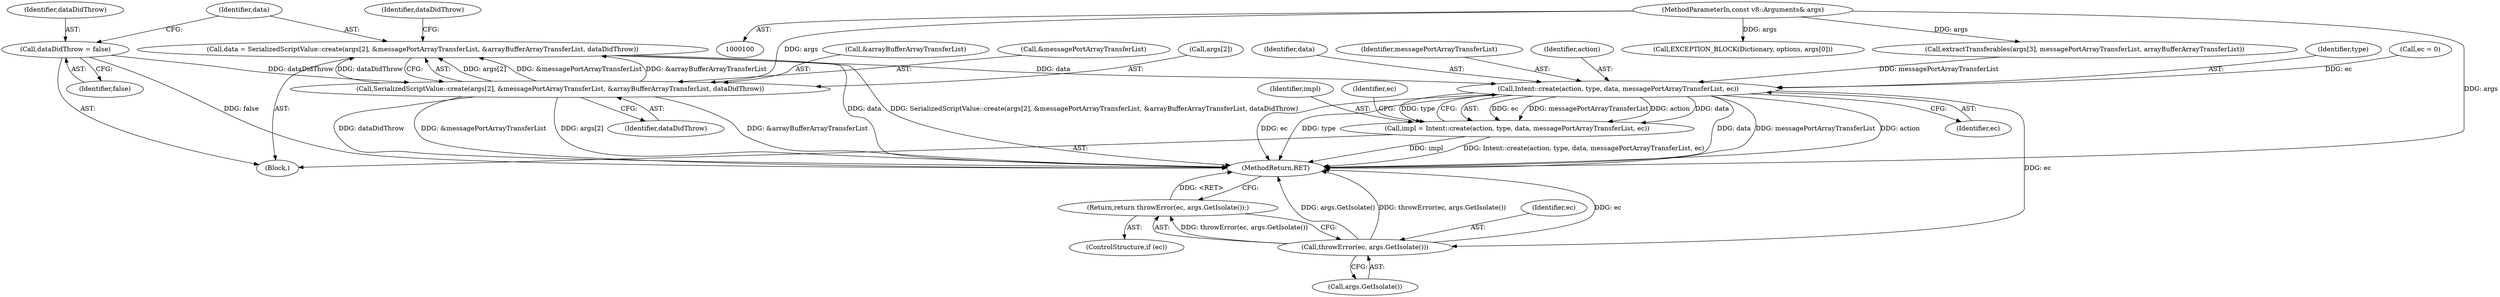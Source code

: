 digraph "0_Chrome_e9372a1bfd3588a80fcf49aa07321f0971dd6091_52@API" {
"1000193" [label="(Call,data = SerializedScriptValue::create(args[2], &messagePortArrayTransferList, &arrayBufferArrayTransferList, dataDidThrow))"];
"1000195" [label="(Call,SerializedScriptValue::create(args[2], &messagePortArrayTransferList, &arrayBufferArrayTransferList, dataDidThrow))"];
"1000101" [label="(MethodParameterIn,const v8::Arguments& args)"];
"1000189" [label="(Call,dataDidThrow = false)"];
"1000213" [label="(Call,Intent::create(action, type, data, messagePortArrayTransferList, ec))"];
"1000211" [label="(Call,impl = Intent::create(action, type, data, messagePortArrayTransferList, ec))"];
"1000222" [label="(Call,throwError(ec, args.GetIsolate()))"];
"1000221" [label="(Return,return throwError(ec, args.GetIsolate());)"];
"1000203" [label="(Identifier,dataDidThrow)"];
"1000193" [label="(Call,data = SerializedScriptValue::create(args[2], &messagePortArrayTransferList, &arrayBufferArrayTransferList, dataDidThrow))"];
"1000218" [label="(Identifier,ec)"];
"1000167" [label="(Call,ec = 0)"];
"1000205" [label="(Identifier,dataDidThrow)"];
"1000190" [label="(Identifier,dataDidThrow)"];
"1000191" [label="(Identifier,false)"];
"1000239" [label="(MethodReturn,RET)"];
"1000223" [label="(Identifier,ec)"];
"1000216" [label="(Identifier,data)"];
"1000219" [label="(ControlStructure,if (ec))"];
"1000213" [label="(Call,Intent::create(action, type, data, messagePortArrayTransferList, ec))"];
"1000101" [label="(MethodParameterIn,const v8::Arguments& args)"];
"1000194" [label="(Identifier,data)"];
"1000215" [label="(Identifier,type)"];
"1000102" [label="(Block,)"];
"1000222" [label="(Call,throwError(ec, args.GetIsolate()))"];
"1000189" [label="(Call,dataDidThrow = false)"];
"1000201" [label="(Call,&arrayBufferArrayTransferList)"];
"1000129" [label="(Call,EXCEPTION_BLOCK(Dictionary, options, args[0]))"];
"1000221" [label="(Return,return throwError(ec, args.GetIsolate());)"];
"1000179" [label="(Call,extractTransferables(args[3], messagePortArrayTransferList, arrayBufferArrayTransferList))"];
"1000199" [label="(Call,&messagePortArrayTransferList)"];
"1000195" [label="(Call,SerializedScriptValue::create(args[2], &messagePortArrayTransferList, &arrayBufferArrayTransferList, dataDidThrow))"];
"1000212" [label="(Identifier,impl)"];
"1000224" [label="(Call,args.GetIsolate())"];
"1000220" [label="(Identifier,ec)"];
"1000217" [label="(Identifier,messagePortArrayTransferList)"];
"1000211" [label="(Call,impl = Intent::create(action, type, data, messagePortArrayTransferList, ec))"];
"1000214" [label="(Identifier,action)"];
"1000196" [label="(Call,args[2])"];
"1000193" -> "1000102"  [label="AST: "];
"1000193" -> "1000195"  [label="CFG: "];
"1000194" -> "1000193"  [label="AST: "];
"1000195" -> "1000193"  [label="AST: "];
"1000205" -> "1000193"  [label="CFG: "];
"1000193" -> "1000239"  [label="DDG: data"];
"1000193" -> "1000239"  [label="DDG: SerializedScriptValue::create(args[2], &messagePortArrayTransferList, &arrayBufferArrayTransferList, dataDidThrow)"];
"1000195" -> "1000193"  [label="DDG: args[2]"];
"1000195" -> "1000193"  [label="DDG: &messagePortArrayTransferList"];
"1000195" -> "1000193"  [label="DDG: &arrayBufferArrayTransferList"];
"1000195" -> "1000193"  [label="DDG: dataDidThrow"];
"1000193" -> "1000213"  [label="DDG: data"];
"1000195" -> "1000203"  [label="CFG: "];
"1000196" -> "1000195"  [label="AST: "];
"1000199" -> "1000195"  [label="AST: "];
"1000201" -> "1000195"  [label="AST: "];
"1000203" -> "1000195"  [label="AST: "];
"1000195" -> "1000239"  [label="DDG: &arrayBufferArrayTransferList"];
"1000195" -> "1000239"  [label="DDG: dataDidThrow"];
"1000195" -> "1000239"  [label="DDG: &messagePortArrayTransferList"];
"1000195" -> "1000239"  [label="DDG: args[2]"];
"1000101" -> "1000195"  [label="DDG: args"];
"1000189" -> "1000195"  [label="DDG: dataDidThrow"];
"1000101" -> "1000100"  [label="AST: "];
"1000101" -> "1000239"  [label="DDG: args"];
"1000101" -> "1000129"  [label="DDG: args"];
"1000101" -> "1000179"  [label="DDG: args"];
"1000189" -> "1000102"  [label="AST: "];
"1000189" -> "1000191"  [label="CFG: "];
"1000190" -> "1000189"  [label="AST: "];
"1000191" -> "1000189"  [label="AST: "];
"1000194" -> "1000189"  [label="CFG: "];
"1000189" -> "1000239"  [label="DDG: false"];
"1000213" -> "1000211"  [label="AST: "];
"1000213" -> "1000218"  [label="CFG: "];
"1000214" -> "1000213"  [label="AST: "];
"1000215" -> "1000213"  [label="AST: "];
"1000216" -> "1000213"  [label="AST: "];
"1000217" -> "1000213"  [label="AST: "];
"1000218" -> "1000213"  [label="AST: "];
"1000211" -> "1000213"  [label="CFG: "];
"1000213" -> "1000239"  [label="DDG: data"];
"1000213" -> "1000239"  [label="DDG: messagePortArrayTransferList"];
"1000213" -> "1000239"  [label="DDG: action"];
"1000213" -> "1000239"  [label="DDG: ec"];
"1000213" -> "1000239"  [label="DDG: type"];
"1000213" -> "1000211"  [label="DDG: ec"];
"1000213" -> "1000211"  [label="DDG: messagePortArrayTransferList"];
"1000213" -> "1000211"  [label="DDG: action"];
"1000213" -> "1000211"  [label="DDG: data"];
"1000213" -> "1000211"  [label="DDG: type"];
"1000179" -> "1000213"  [label="DDG: messagePortArrayTransferList"];
"1000167" -> "1000213"  [label="DDG: ec"];
"1000213" -> "1000222"  [label="DDG: ec"];
"1000211" -> "1000102"  [label="AST: "];
"1000212" -> "1000211"  [label="AST: "];
"1000220" -> "1000211"  [label="CFG: "];
"1000211" -> "1000239"  [label="DDG: impl"];
"1000211" -> "1000239"  [label="DDG: Intent::create(action, type, data, messagePortArrayTransferList, ec)"];
"1000222" -> "1000221"  [label="AST: "];
"1000222" -> "1000224"  [label="CFG: "];
"1000223" -> "1000222"  [label="AST: "];
"1000224" -> "1000222"  [label="AST: "];
"1000221" -> "1000222"  [label="CFG: "];
"1000222" -> "1000239"  [label="DDG: args.GetIsolate()"];
"1000222" -> "1000239"  [label="DDG: ec"];
"1000222" -> "1000239"  [label="DDG: throwError(ec, args.GetIsolate())"];
"1000222" -> "1000221"  [label="DDG: throwError(ec, args.GetIsolate())"];
"1000221" -> "1000219"  [label="AST: "];
"1000239" -> "1000221"  [label="CFG: "];
"1000221" -> "1000239"  [label="DDG: <RET>"];
}
